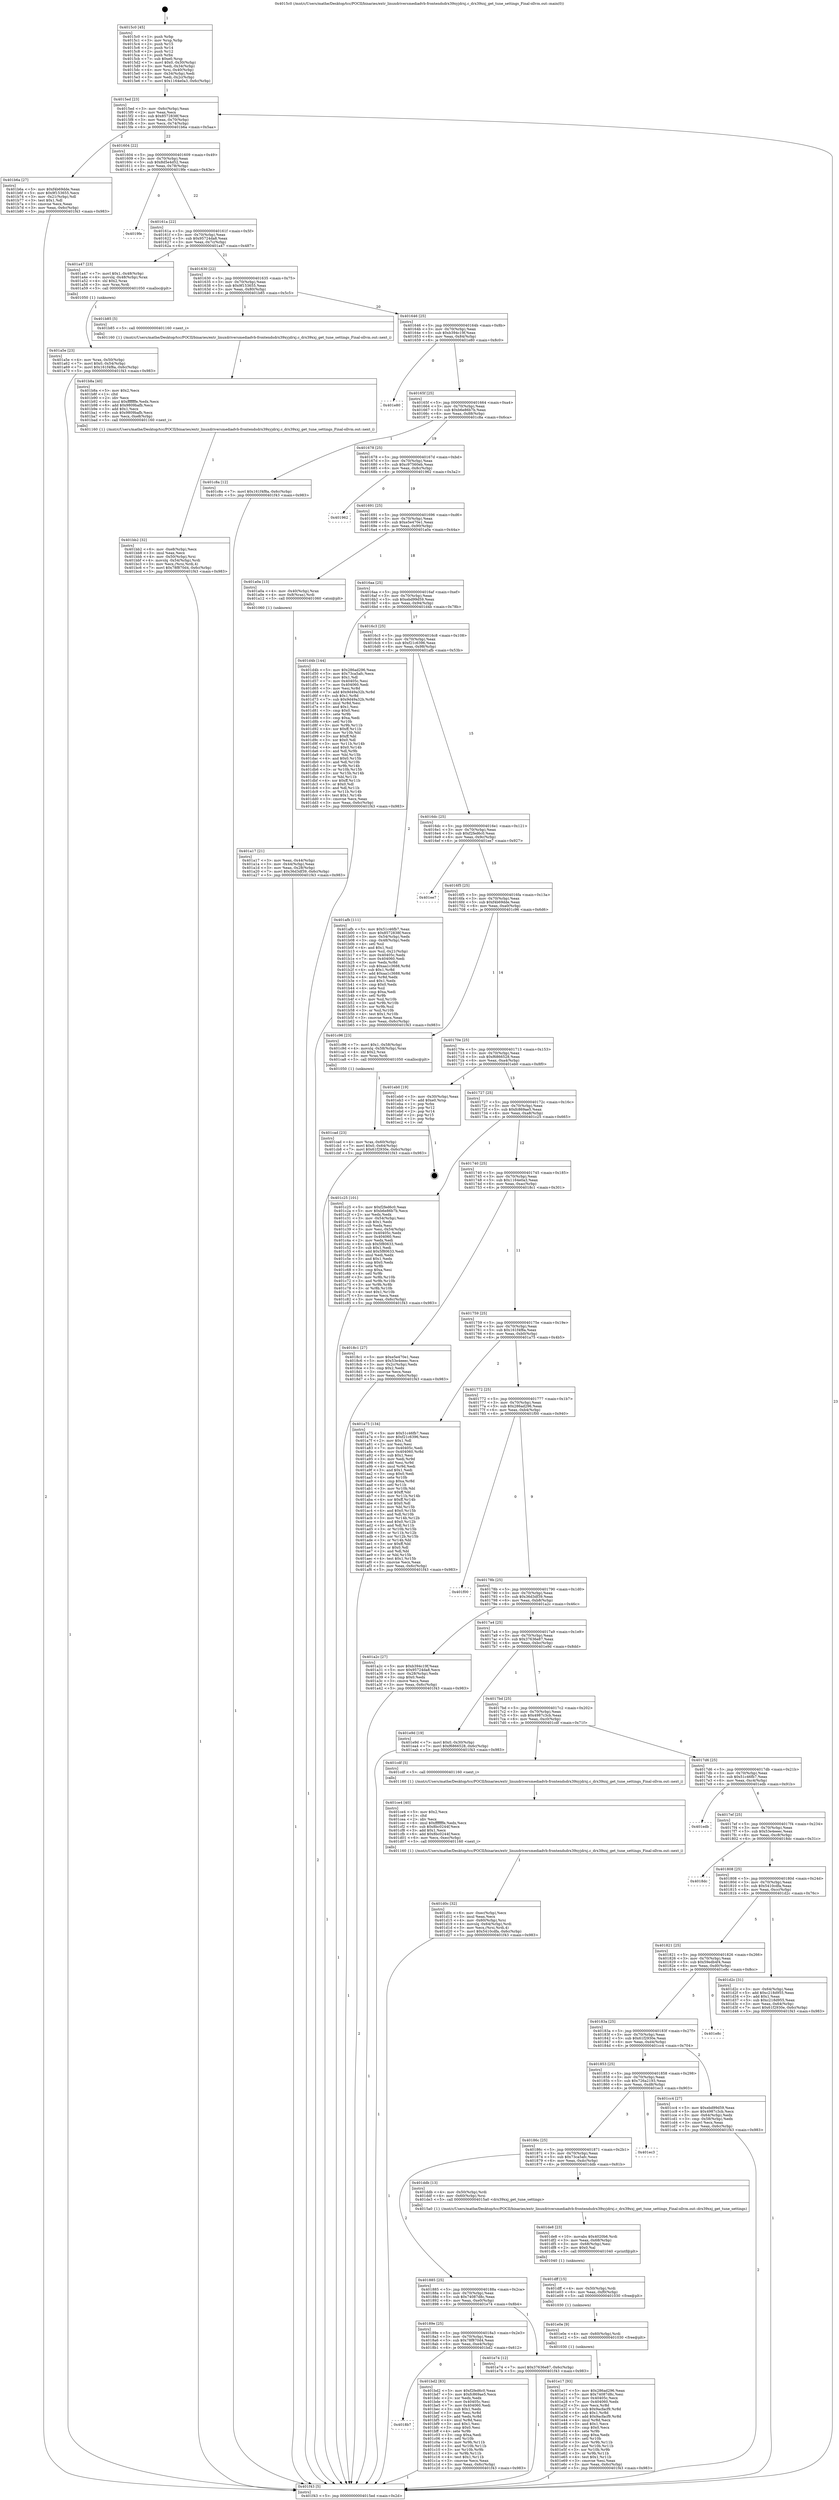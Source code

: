digraph "0x4015c0" {
  label = "0x4015c0 (/mnt/c/Users/mathe/Desktop/tcc/POCII/binaries/extr_linuxdriversmediadvb-frontendsdrx39xyjdrxj.c_drx39xxj_get_tune_settings_Final-ollvm.out::main(0))"
  labelloc = "t"
  node[shape=record]

  Entry [label="",width=0.3,height=0.3,shape=circle,fillcolor=black,style=filled]
  "0x4015ed" [label="{
     0x4015ed [23]\l
     | [instrs]\l
     &nbsp;&nbsp;0x4015ed \<+3\>: mov -0x6c(%rbp),%eax\l
     &nbsp;&nbsp;0x4015f0 \<+2\>: mov %eax,%ecx\l
     &nbsp;&nbsp;0x4015f2 \<+6\>: sub $0x8572838f,%ecx\l
     &nbsp;&nbsp;0x4015f8 \<+3\>: mov %eax,-0x70(%rbp)\l
     &nbsp;&nbsp;0x4015fb \<+3\>: mov %ecx,-0x74(%rbp)\l
     &nbsp;&nbsp;0x4015fe \<+6\>: je 0000000000401b6a \<main+0x5aa\>\l
  }"]
  "0x401b6a" [label="{
     0x401b6a [27]\l
     | [instrs]\l
     &nbsp;&nbsp;0x401b6a \<+5\>: mov $0xf4b69dde,%eax\l
     &nbsp;&nbsp;0x401b6f \<+5\>: mov $0x9f153655,%ecx\l
     &nbsp;&nbsp;0x401b74 \<+3\>: mov -0x21(%rbp),%dl\l
     &nbsp;&nbsp;0x401b77 \<+3\>: test $0x1,%dl\l
     &nbsp;&nbsp;0x401b7a \<+3\>: cmovne %ecx,%eax\l
     &nbsp;&nbsp;0x401b7d \<+3\>: mov %eax,-0x6c(%rbp)\l
     &nbsp;&nbsp;0x401b80 \<+5\>: jmp 0000000000401f43 \<main+0x983\>\l
  }"]
  "0x401604" [label="{
     0x401604 [22]\l
     | [instrs]\l
     &nbsp;&nbsp;0x401604 \<+5\>: jmp 0000000000401609 \<main+0x49\>\l
     &nbsp;&nbsp;0x401609 \<+3\>: mov -0x70(%rbp),%eax\l
     &nbsp;&nbsp;0x40160c \<+5\>: sub $0x8d5e4d52,%eax\l
     &nbsp;&nbsp;0x401611 \<+3\>: mov %eax,-0x78(%rbp)\l
     &nbsp;&nbsp;0x401614 \<+6\>: je 00000000004019fe \<main+0x43e\>\l
  }"]
  Exit [label="",width=0.3,height=0.3,shape=circle,fillcolor=black,style=filled,peripheries=2]
  "0x4019fe" [label="{
     0x4019fe\l
  }", style=dashed]
  "0x40161a" [label="{
     0x40161a [22]\l
     | [instrs]\l
     &nbsp;&nbsp;0x40161a \<+5\>: jmp 000000000040161f \<main+0x5f\>\l
     &nbsp;&nbsp;0x40161f \<+3\>: mov -0x70(%rbp),%eax\l
     &nbsp;&nbsp;0x401622 \<+5\>: sub $0x95724da8,%eax\l
     &nbsp;&nbsp;0x401627 \<+3\>: mov %eax,-0x7c(%rbp)\l
     &nbsp;&nbsp;0x40162a \<+6\>: je 0000000000401a47 \<main+0x487\>\l
  }"]
  "0x401e17" [label="{
     0x401e17 [93]\l
     | [instrs]\l
     &nbsp;&nbsp;0x401e17 \<+5\>: mov $0x286ad296,%eax\l
     &nbsp;&nbsp;0x401e1c \<+5\>: mov $0x74087d8c,%esi\l
     &nbsp;&nbsp;0x401e21 \<+7\>: mov 0x40405c,%ecx\l
     &nbsp;&nbsp;0x401e28 \<+7\>: mov 0x404060,%edx\l
     &nbsp;&nbsp;0x401e2f \<+3\>: mov %ecx,%r8d\l
     &nbsp;&nbsp;0x401e32 \<+7\>: sub $0x9acfacf9,%r8d\l
     &nbsp;&nbsp;0x401e39 \<+4\>: sub $0x1,%r8d\l
     &nbsp;&nbsp;0x401e3d \<+7\>: add $0x9acfacf9,%r8d\l
     &nbsp;&nbsp;0x401e44 \<+4\>: imul %r8d,%ecx\l
     &nbsp;&nbsp;0x401e48 \<+3\>: and $0x1,%ecx\l
     &nbsp;&nbsp;0x401e4b \<+3\>: cmp $0x0,%ecx\l
     &nbsp;&nbsp;0x401e4e \<+4\>: sete %r9b\l
     &nbsp;&nbsp;0x401e52 \<+3\>: cmp $0xa,%edx\l
     &nbsp;&nbsp;0x401e55 \<+4\>: setl %r10b\l
     &nbsp;&nbsp;0x401e59 \<+3\>: mov %r9b,%r11b\l
     &nbsp;&nbsp;0x401e5c \<+3\>: and %r10b,%r11b\l
     &nbsp;&nbsp;0x401e5f \<+3\>: xor %r10b,%r9b\l
     &nbsp;&nbsp;0x401e62 \<+3\>: or %r9b,%r11b\l
     &nbsp;&nbsp;0x401e65 \<+4\>: test $0x1,%r11b\l
     &nbsp;&nbsp;0x401e69 \<+3\>: cmovne %esi,%eax\l
     &nbsp;&nbsp;0x401e6c \<+3\>: mov %eax,-0x6c(%rbp)\l
     &nbsp;&nbsp;0x401e6f \<+5\>: jmp 0000000000401f43 \<main+0x983\>\l
  }"]
  "0x401a47" [label="{
     0x401a47 [23]\l
     | [instrs]\l
     &nbsp;&nbsp;0x401a47 \<+7\>: movl $0x1,-0x48(%rbp)\l
     &nbsp;&nbsp;0x401a4e \<+4\>: movslq -0x48(%rbp),%rax\l
     &nbsp;&nbsp;0x401a52 \<+4\>: shl $0x2,%rax\l
     &nbsp;&nbsp;0x401a56 \<+3\>: mov %rax,%rdi\l
     &nbsp;&nbsp;0x401a59 \<+5\>: call 0000000000401050 \<malloc@plt\>\l
     | [calls]\l
     &nbsp;&nbsp;0x401050 \{1\} (unknown)\l
  }"]
  "0x401630" [label="{
     0x401630 [22]\l
     | [instrs]\l
     &nbsp;&nbsp;0x401630 \<+5\>: jmp 0000000000401635 \<main+0x75\>\l
     &nbsp;&nbsp;0x401635 \<+3\>: mov -0x70(%rbp),%eax\l
     &nbsp;&nbsp;0x401638 \<+5\>: sub $0x9f153655,%eax\l
     &nbsp;&nbsp;0x40163d \<+3\>: mov %eax,-0x80(%rbp)\l
     &nbsp;&nbsp;0x401640 \<+6\>: je 0000000000401b85 \<main+0x5c5\>\l
  }"]
  "0x401e0e" [label="{
     0x401e0e [9]\l
     | [instrs]\l
     &nbsp;&nbsp;0x401e0e \<+4\>: mov -0x60(%rbp),%rdi\l
     &nbsp;&nbsp;0x401e12 \<+5\>: call 0000000000401030 \<free@plt\>\l
     | [calls]\l
     &nbsp;&nbsp;0x401030 \{1\} (unknown)\l
  }"]
  "0x401b85" [label="{
     0x401b85 [5]\l
     | [instrs]\l
     &nbsp;&nbsp;0x401b85 \<+5\>: call 0000000000401160 \<next_i\>\l
     | [calls]\l
     &nbsp;&nbsp;0x401160 \{1\} (/mnt/c/Users/mathe/Desktop/tcc/POCII/binaries/extr_linuxdriversmediadvb-frontendsdrx39xyjdrxj.c_drx39xxj_get_tune_settings_Final-ollvm.out::next_i)\l
  }"]
  "0x401646" [label="{
     0x401646 [25]\l
     | [instrs]\l
     &nbsp;&nbsp;0x401646 \<+5\>: jmp 000000000040164b \<main+0x8b\>\l
     &nbsp;&nbsp;0x40164b \<+3\>: mov -0x70(%rbp),%eax\l
     &nbsp;&nbsp;0x40164e \<+5\>: sub $0xb394c19f,%eax\l
     &nbsp;&nbsp;0x401653 \<+6\>: mov %eax,-0x84(%rbp)\l
     &nbsp;&nbsp;0x401659 \<+6\>: je 0000000000401e80 \<main+0x8c0\>\l
  }"]
  "0x401dff" [label="{
     0x401dff [15]\l
     | [instrs]\l
     &nbsp;&nbsp;0x401dff \<+4\>: mov -0x50(%rbp),%rdi\l
     &nbsp;&nbsp;0x401e03 \<+6\>: mov %eax,-0xf0(%rbp)\l
     &nbsp;&nbsp;0x401e09 \<+5\>: call 0000000000401030 \<free@plt\>\l
     | [calls]\l
     &nbsp;&nbsp;0x401030 \{1\} (unknown)\l
  }"]
  "0x401e80" [label="{
     0x401e80\l
  }", style=dashed]
  "0x40165f" [label="{
     0x40165f [25]\l
     | [instrs]\l
     &nbsp;&nbsp;0x40165f \<+5\>: jmp 0000000000401664 \<main+0xa4\>\l
     &nbsp;&nbsp;0x401664 \<+3\>: mov -0x70(%rbp),%eax\l
     &nbsp;&nbsp;0x401667 \<+5\>: sub $0xb6e86b7b,%eax\l
     &nbsp;&nbsp;0x40166c \<+6\>: mov %eax,-0x88(%rbp)\l
     &nbsp;&nbsp;0x401672 \<+6\>: je 0000000000401c8a \<main+0x6ca\>\l
  }"]
  "0x401de8" [label="{
     0x401de8 [23]\l
     | [instrs]\l
     &nbsp;&nbsp;0x401de8 \<+10\>: movabs $0x4020b6,%rdi\l
     &nbsp;&nbsp;0x401df2 \<+3\>: mov %eax,-0x68(%rbp)\l
     &nbsp;&nbsp;0x401df5 \<+3\>: mov -0x68(%rbp),%esi\l
     &nbsp;&nbsp;0x401df8 \<+2\>: mov $0x0,%al\l
     &nbsp;&nbsp;0x401dfa \<+5\>: call 0000000000401040 \<printf@plt\>\l
     | [calls]\l
     &nbsp;&nbsp;0x401040 \{1\} (unknown)\l
  }"]
  "0x401c8a" [label="{
     0x401c8a [12]\l
     | [instrs]\l
     &nbsp;&nbsp;0x401c8a \<+7\>: movl $0x161f4f8a,-0x6c(%rbp)\l
     &nbsp;&nbsp;0x401c91 \<+5\>: jmp 0000000000401f43 \<main+0x983\>\l
  }"]
  "0x401678" [label="{
     0x401678 [25]\l
     | [instrs]\l
     &nbsp;&nbsp;0x401678 \<+5\>: jmp 000000000040167d \<main+0xbd\>\l
     &nbsp;&nbsp;0x40167d \<+3\>: mov -0x70(%rbp),%eax\l
     &nbsp;&nbsp;0x401680 \<+5\>: sub $0xc97560eb,%eax\l
     &nbsp;&nbsp;0x401685 \<+6\>: mov %eax,-0x8c(%rbp)\l
     &nbsp;&nbsp;0x40168b \<+6\>: je 0000000000401962 \<main+0x3a2\>\l
  }"]
  "0x401d0c" [label="{
     0x401d0c [32]\l
     | [instrs]\l
     &nbsp;&nbsp;0x401d0c \<+6\>: mov -0xec(%rbp),%ecx\l
     &nbsp;&nbsp;0x401d12 \<+3\>: imul %eax,%ecx\l
     &nbsp;&nbsp;0x401d15 \<+4\>: mov -0x60(%rbp),%rsi\l
     &nbsp;&nbsp;0x401d19 \<+4\>: movslq -0x64(%rbp),%rdi\l
     &nbsp;&nbsp;0x401d1d \<+3\>: mov %ecx,(%rsi,%rdi,4)\l
     &nbsp;&nbsp;0x401d20 \<+7\>: movl $0x5410cdfa,-0x6c(%rbp)\l
     &nbsp;&nbsp;0x401d27 \<+5\>: jmp 0000000000401f43 \<main+0x983\>\l
  }"]
  "0x401962" [label="{
     0x401962\l
  }", style=dashed]
  "0x401691" [label="{
     0x401691 [25]\l
     | [instrs]\l
     &nbsp;&nbsp;0x401691 \<+5\>: jmp 0000000000401696 \<main+0xd6\>\l
     &nbsp;&nbsp;0x401696 \<+3\>: mov -0x70(%rbp),%eax\l
     &nbsp;&nbsp;0x401699 \<+5\>: sub $0xe5e470e1,%eax\l
     &nbsp;&nbsp;0x40169e \<+6\>: mov %eax,-0x90(%rbp)\l
     &nbsp;&nbsp;0x4016a4 \<+6\>: je 0000000000401a0a \<main+0x44a\>\l
  }"]
  "0x401ce4" [label="{
     0x401ce4 [40]\l
     | [instrs]\l
     &nbsp;&nbsp;0x401ce4 \<+5\>: mov $0x2,%ecx\l
     &nbsp;&nbsp;0x401ce9 \<+1\>: cltd\l
     &nbsp;&nbsp;0x401cea \<+2\>: idiv %ecx\l
     &nbsp;&nbsp;0x401cec \<+6\>: imul $0xfffffffe,%edx,%ecx\l
     &nbsp;&nbsp;0x401cf2 \<+6\>: sub $0x8bc0244f,%ecx\l
     &nbsp;&nbsp;0x401cf8 \<+3\>: add $0x1,%ecx\l
     &nbsp;&nbsp;0x401cfb \<+6\>: add $0x8bc0244f,%ecx\l
     &nbsp;&nbsp;0x401d01 \<+6\>: mov %ecx,-0xec(%rbp)\l
     &nbsp;&nbsp;0x401d07 \<+5\>: call 0000000000401160 \<next_i\>\l
     | [calls]\l
     &nbsp;&nbsp;0x401160 \{1\} (/mnt/c/Users/mathe/Desktop/tcc/POCII/binaries/extr_linuxdriversmediadvb-frontendsdrx39xyjdrxj.c_drx39xxj_get_tune_settings_Final-ollvm.out::next_i)\l
  }"]
  "0x401a0a" [label="{
     0x401a0a [13]\l
     | [instrs]\l
     &nbsp;&nbsp;0x401a0a \<+4\>: mov -0x40(%rbp),%rax\l
     &nbsp;&nbsp;0x401a0e \<+4\>: mov 0x8(%rax),%rdi\l
     &nbsp;&nbsp;0x401a12 \<+5\>: call 0000000000401060 \<atoi@plt\>\l
     | [calls]\l
     &nbsp;&nbsp;0x401060 \{1\} (unknown)\l
  }"]
  "0x4016aa" [label="{
     0x4016aa [25]\l
     | [instrs]\l
     &nbsp;&nbsp;0x4016aa \<+5\>: jmp 00000000004016af \<main+0xef\>\l
     &nbsp;&nbsp;0x4016af \<+3\>: mov -0x70(%rbp),%eax\l
     &nbsp;&nbsp;0x4016b2 \<+5\>: sub $0xebd99d59,%eax\l
     &nbsp;&nbsp;0x4016b7 \<+6\>: mov %eax,-0x94(%rbp)\l
     &nbsp;&nbsp;0x4016bd \<+6\>: je 0000000000401d4b \<main+0x78b\>\l
  }"]
  "0x401cad" [label="{
     0x401cad [23]\l
     | [instrs]\l
     &nbsp;&nbsp;0x401cad \<+4\>: mov %rax,-0x60(%rbp)\l
     &nbsp;&nbsp;0x401cb1 \<+7\>: movl $0x0,-0x64(%rbp)\l
     &nbsp;&nbsp;0x401cb8 \<+7\>: movl $0x61f2930e,-0x6c(%rbp)\l
     &nbsp;&nbsp;0x401cbf \<+5\>: jmp 0000000000401f43 \<main+0x983\>\l
  }"]
  "0x401d4b" [label="{
     0x401d4b [144]\l
     | [instrs]\l
     &nbsp;&nbsp;0x401d4b \<+5\>: mov $0x286ad296,%eax\l
     &nbsp;&nbsp;0x401d50 \<+5\>: mov $0x73ca5afc,%ecx\l
     &nbsp;&nbsp;0x401d55 \<+2\>: mov $0x1,%dl\l
     &nbsp;&nbsp;0x401d57 \<+7\>: mov 0x40405c,%esi\l
     &nbsp;&nbsp;0x401d5e \<+7\>: mov 0x404060,%edi\l
     &nbsp;&nbsp;0x401d65 \<+3\>: mov %esi,%r8d\l
     &nbsp;&nbsp;0x401d68 \<+7\>: add $0x9d49a32b,%r8d\l
     &nbsp;&nbsp;0x401d6f \<+4\>: sub $0x1,%r8d\l
     &nbsp;&nbsp;0x401d73 \<+7\>: sub $0x9d49a32b,%r8d\l
     &nbsp;&nbsp;0x401d7a \<+4\>: imul %r8d,%esi\l
     &nbsp;&nbsp;0x401d7e \<+3\>: and $0x1,%esi\l
     &nbsp;&nbsp;0x401d81 \<+3\>: cmp $0x0,%esi\l
     &nbsp;&nbsp;0x401d84 \<+4\>: sete %r9b\l
     &nbsp;&nbsp;0x401d88 \<+3\>: cmp $0xa,%edi\l
     &nbsp;&nbsp;0x401d8b \<+4\>: setl %r10b\l
     &nbsp;&nbsp;0x401d8f \<+3\>: mov %r9b,%r11b\l
     &nbsp;&nbsp;0x401d92 \<+4\>: xor $0xff,%r11b\l
     &nbsp;&nbsp;0x401d96 \<+3\>: mov %r10b,%bl\l
     &nbsp;&nbsp;0x401d99 \<+3\>: xor $0xff,%bl\l
     &nbsp;&nbsp;0x401d9c \<+3\>: xor $0x0,%dl\l
     &nbsp;&nbsp;0x401d9f \<+3\>: mov %r11b,%r14b\l
     &nbsp;&nbsp;0x401da2 \<+4\>: and $0x0,%r14b\l
     &nbsp;&nbsp;0x401da6 \<+3\>: and %dl,%r9b\l
     &nbsp;&nbsp;0x401da9 \<+3\>: mov %bl,%r15b\l
     &nbsp;&nbsp;0x401dac \<+4\>: and $0x0,%r15b\l
     &nbsp;&nbsp;0x401db0 \<+3\>: and %dl,%r10b\l
     &nbsp;&nbsp;0x401db3 \<+3\>: or %r9b,%r14b\l
     &nbsp;&nbsp;0x401db6 \<+3\>: or %r10b,%r15b\l
     &nbsp;&nbsp;0x401db9 \<+3\>: xor %r15b,%r14b\l
     &nbsp;&nbsp;0x401dbc \<+3\>: or %bl,%r11b\l
     &nbsp;&nbsp;0x401dbf \<+4\>: xor $0xff,%r11b\l
     &nbsp;&nbsp;0x401dc3 \<+3\>: or $0x0,%dl\l
     &nbsp;&nbsp;0x401dc6 \<+3\>: and %dl,%r11b\l
     &nbsp;&nbsp;0x401dc9 \<+3\>: or %r11b,%r14b\l
     &nbsp;&nbsp;0x401dcc \<+4\>: test $0x1,%r14b\l
     &nbsp;&nbsp;0x401dd0 \<+3\>: cmovne %ecx,%eax\l
     &nbsp;&nbsp;0x401dd3 \<+3\>: mov %eax,-0x6c(%rbp)\l
     &nbsp;&nbsp;0x401dd6 \<+5\>: jmp 0000000000401f43 \<main+0x983\>\l
  }"]
  "0x4016c3" [label="{
     0x4016c3 [25]\l
     | [instrs]\l
     &nbsp;&nbsp;0x4016c3 \<+5\>: jmp 00000000004016c8 \<main+0x108\>\l
     &nbsp;&nbsp;0x4016c8 \<+3\>: mov -0x70(%rbp),%eax\l
     &nbsp;&nbsp;0x4016cb \<+5\>: sub $0xf21c6396,%eax\l
     &nbsp;&nbsp;0x4016d0 \<+6\>: mov %eax,-0x98(%rbp)\l
     &nbsp;&nbsp;0x4016d6 \<+6\>: je 0000000000401afb \<main+0x53b\>\l
  }"]
  "0x4018b7" [label="{
     0x4018b7\l
  }", style=dashed]
  "0x401afb" [label="{
     0x401afb [111]\l
     | [instrs]\l
     &nbsp;&nbsp;0x401afb \<+5\>: mov $0x51c46fb7,%eax\l
     &nbsp;&nbsp;0x401b00 \<+5\>: mov $0x8572838f,%ecx\l
     &nbsp;&nbsp;0x401b05 \<+3\>: mov -0x54(%rbp),%edx\l
     &nbsp;&nbsp;0x401b08 \<+3\>: cmp -0x48(%rbp),%edx\l
     &nbsp;&nbsp;0x401b0b \<+4\>: setl %sil\l
     &nbsp;&nbsp;0x401b0f \<+4\>: and $0x1,%sil\l
     &nbsp;&nbsp;0x401b13 \<+4\>: mov %sil,-0x21(%rbp)\l
     &nbsp;&nbsp;0x401b17 \<+7\>: mov 0x40405c,%edx\l
     &nbsp;&nbsp;0x401b1e \<+7\>: mov 0x404060,%edi\l
     &nbsp;&nbsp;0x401b25 \<+3\>: mov %edx,%r8d\l
     &nbsp;&nbsp;0x401b28 \<+7\>: sub $0xaa1c3688,%r8d\l
     &nbsp;&nbsp;0x401b2f \<+4\>: sub $0x1,%r8d\l
     &nbsp;&nbsp;0x401b33 \<+7\>: add $0xaa1c3688,%r8d\l
     &nbsp;&nbsp;0x401b3a \<+4\>: imul %r8d,%edx\l
     &nbsp;&nbsp;0x401b3e \<+3\>: and $0x1,%edx\l
     &nbsp;&nbsp;0x401b41 \<+3\>: cmp $0x0,%edx\l
     &nbsp;&nbsp;0x401b44 \<+4\>: sete %sil\l
     &nbsp;&nbsp;0x401b48 \<+3\>: cmp $0xa,%edi\l
     &nbsp;&nbsp;0x401b4b \<+4\>: setl %r9b\l
     &nbsp;&nbsp;0x401b4f \<+3\>: mov %sil,%r10b\l
     &nbsp;&nbsp;0x401b52 \<+3\>: and %r9b,%r10b\l
     &nbsp;&nbsp;0x401b55 \<+3\>: xor %r9b,%sil\l
     &nbsp;&nbsp;0x401b58 \<+3\>: or %sil,%r10b\l
     &nbsp;&nbsp;0x401b5b \<+4\>: test $0x1,%r10b\l
     &nbsp;&nbsp;0x401b5f \<+3\>: cmovne %ecx,%eax\l
     &nbsp;&nbsp;0x401b62 \<+3\>: mov %eax,-0x6c(%rbp)\l
     &nbsp;&nbsp;0x401b65 \<+5\>: jmp 0000000000401f43 \<main+0x983\>\l
  }"]
  "0x4016dc" [label="{
     0x4016dc [25]\l
     | [instrs]\l
     &nbsp;&nbsp;0x4016dc \<+5\>: jmp 00000000004016e1 \<main+0x121\>\l
     &nbsp;&nbsp;0x4016e1 \<+3\>: mov -0x70(%rbp),%eax\l
     &nbsp;&nbsp;0x4016e4 \<+5\>: sub $0xf2fed6c0,%eax\l
     &nbsp;&nbsp;0x4016e9 \<+6\>: mov %eax,-0x9c(%rbp)\l
     &nbsp;&nbsp;0x4016ef \<+6\>: je 0000000000401ee7 \<main+0x927\>\l
  }"]
  "0x401bd2" [label="{
     0x401bd2 [83]\l
     | [instrs]\l
     &nbsp;&nbsp;0x401bd2 \<+5\>: mov $0xf2fed6c0,%eax\l
     &nbsp;&nbsp;0x401bd7 \<+5\>: mov $0xfc869ae5,%ecx\l
     &nbsp;&nbsp;0x401bdc \<+2\>: xor %edx,%edx\l
     &nbsp;&nbsp;0x401bde \<+7\>: mov 0x40405c,%esi\l
     &nbsp;&nbsp;0x401be5 \<+7\>: mov 0x404060,%edi\l
     &nbsp;&nbsp;0x401bec \<+3\>: sub $0x1,%edx\l
     &nbsp;&nbsp;0x401bef \<+3\>: mov %esi,%r8d\l
     &nbsp;&nbsp;0x401bf2 \<+3\>: add %edx,%r8d\l
     &nbsp;&nbsp;0x401bf5 \<+4\>: imul %r8d,%esi\l
     &nbsp;&nbsp;0x401bf9 \<+3\>: and $0x1,%esi\l
     &nbsp;&nbsp;0x401bfc \<+3\>: cmp $0x0,%esi\l
     &nbsp;&nbsp;0x401bff \<+4\>: sete %r9b\l
     &nbsp;&nbsp;0x401c03 \<+3\>: cmp $0xa,%edi\l
     &nbsp;&nbsp;0x401c06 \<+4\>: setl %r10b\l
     &nbsp;&nbsp;0x401c0a \<+3\>: mov %r9b,%r11b\l
     &nbsp;&nbsp;0x401c0d \<+3\>: and %r10b,%r11b\l
     &nbsp;&nbsp;0x401c10 \<+3\>: xor %r10b,%r9b\l
     &nbsp;&nbsp;0x401c13 \<+3\>: or %r9b,%r11b\l
     &nbsp;&nbsp;0x401c16 \<+4\>: test $0x1,%r11b\l
     &nbsp;&nbsp;0x401c1a \<+3\>: cmovne %ecx,%eax\l
     &nbsp;&nbsp;0x401c1d \<+3\>: mov %eax,-0x6c(%rbp)\l
     &nbsp;&nbsp;0x401c20 \<+5\>: jmp 0000000000401f43 \<main+0x983\>\l
  }"]
  "0x401ee7" [label="{
     0x401ee7\l
  }", style=dashed]
  "0x4016f5" [label="{
     0x4016f5 [25]\l
     | [instrs]\l
     &nbsp;&nbsp;0x4016f5 \<+5\>: jmp 00000000004016fa \<main+0x13a\>\l
     &nbsp;&nbsp;0x4016fa \<+3\>: mov -0x70(%rbp),%eax\l
     &nbsp;&nbsp;0x4016fd \<+5\>: sub $0xf4b69dde,%eax\l
     &nbsp;&nbsp;0x401702 \<+6\>: mov %eax,-0xa0(%rbp)\l
     &nbsp;&nbsp;0x401708 \<+6\>: je 0000000000401c96 \<main+0x6d6\>\l
  }"]
  "0x40189e" [label="{
     0x40189e [25]\l
     | [instrs]\l
     &nbsp;&nbsp;0x40189e \<+5\>: jmp 00000000004018a3 \<main+0x2e3\>\l
     &nbsp;&nbsp;0x4018a3 \<+3\>: mov -0x70(%rbp),%eax\l
     &nbsp;&nbsp;0x4018a6 \<+5\>: sub $0x78f870d4,%eax\l
     &nbsp;&nbsp;0x4018ab \<+6\>: mov %eax,-0xe4(%rbp)\l
     &nbsp;&nbsp;0x4018b1 \<+6\>: je 0000000000401bd2 \<main+0x612\>\l
  }"]
  "0x401c96" [label="{
     0x401c96 [23]\l
     | [instrs]\l
     &nbsp;&nbsp;0x401c96 \<+7\>: movl $0x1,-0x58(%rbp)\l
     &nbsp;&nbsp;0x401c9d \<+4\>: movslq -0x58(%rbp),%rax\l
     &nbsp;&nbsp;0x401ca1 \<+4\>: shl $0x2,%rax\l
     &nbsp;&nbsp;0x401ca5 \<+3\>: mov %rax,%rdi\l
     &nbsp;&nbsp;0x401ca8 \<+5\>: call 0000000000401050 \<malloc@plt\>\l
     | [calls]\l
     &nbsp;&nbsp;0x401050 \{1\} (unknown)\l
  }"]
  "0x40170e" [label="{
     0x40170e [25]\l
     | [instrs]\l
     &nbsp;&nbsp;0x40170e \<+5\>: jmp 0000000000401713 \<main+0x153\>\l
     &nbsp;&nbsp;0x401713 \<+3\>: mov -0x70(%rbp),%eax\l
     &nbsp;&nbsp;0x401716 \<+5\>: sub $0xf6866528,%eax\l
     &nbsp;&nbsp;0x40171b \<+6\>: mov %eax,-0xa4(%rbp)\l
     &nbsp;&nbsp;0x401721 \<+6\>: je 0000000000401eb0 \<main+0x8f0\>\l
  }"]
  "0x401e74" [label="{
     0x401e74 [12]\l
     | [instrs]\l
     &nbsp;&nbsp;0x401e74 \<+7\>: movl $0x37636e87,-0x6c(%rbp)\l
     &nbsp;&nbsp;0x401e7b \<+5\>: jmp 0000000000401f43 \<main+0x983\>\l
  }"]
  "0x401eb0" [label="{
     0x401eb0 [19]\l
     | [instrs]\l
     &nbsp;&nbsp;0x401eb0 \<+3\>: mov -0x30(%rbp),%eax\l
     &nbsp;&nbsp;0x401eb3 \<+7\>: add $0xe0,%rsp\l
     &nbsp;&nbsp;0x401eba \<+1\>: pop %rbx\l
     &nbsp;&nbsp;0x401ebb \<+2\>: pop %r12\l
     &nbsp;&nbsp;0x401ebd \<+2\>: pop %r14\l
     &nbsp;&nbsp;0x401ebf \<+2\>: pop %r15\l
     &nbsp;&nbsp;0x401ec1 \<+1\>: pop %rbp\l
     &nbsp;&nbsp;0x401ec2 \<+1\>: ret\l
  }"]
  "0x401727" [label="{
     0x401727 [25]\l
     | [instrs]\l
     &nbsp;&nbsp;0x401727 \<+5\>: jmp 000000000040172c \<main+0x16c\>\l
     &nbsp;&nbsp;0x40172c \<+3\>: mov -0x70(%rbp),%eax\l
     &nbsp;&nbsp;0x40172f \<+5\>: sub $0xfc869ae5,%eax\l
     &nbsp;&nbsp;0x401734 \<+6\>: mov %eax,-0xa8(%rbp)\l
     &nbsp;&nbsp;0x40173a \<+6\>: je 0000000000401c25 \<main+0x665\>\l
  }"]
  "0x401885" [label="{
     0x401885 [25]\l
     | [instrs]\l
     &nbsp;&nbsp;0x401885 \<+5\>: jmp 000000000040188a \<main+0x2ca\>\l
     &nbsp;&nbsp;0x40188a \<+3\>: mov -0x70(%rbp),%eax\l
     &nbsp;&nbsp;0x40188d \<+5\>: sub $0x74087d8c,%eax\l
     &nbsp;&nbsp;0x401892 \<+6\>: mov %eax,-0xe0(%rbp)\l
     &nbsp;&nbsp;0x401898 \<+6\>: je 0000000000401e74 \<main+0x8b4\>\l
  }"]
  "0x401c25" [label="{
     0x401c25 [101]\l
     | [instrs]\l
     &nbsp;&nbsp;0x401c25 \<+5\>: mov $0xf2fed6c0,%eax\l
     &nbsp;&nbsp;0x401c2a \<+5\>: mov $0xb6e86b7b,%ecx\l
     &nbsp;&nbsp;0x401c2f \<+2\>: xor %edx,%edx\l
     &nbsp;&nbsp;0x401c31 \<+3\>: mov -0x54(%rbp),%esi\l
     &nbsp;&nbsp;0x401c34 \<+3\>: sub $0x1,%edx\l
     &nbsp;&nbsp;0x401c37 \<+2\>: sub %edx,%esi\l
     &nbsp;&nbsp;0x401c39 \<+3\>: mov %esi,-0x54(%rbp)\l
     &nbsp;&nbsp;0x401c3c \<+7\>: mov 0x40405c,%edx\l
     &nbsp;&nbsp;0x401c43 \<+7\>: mov 0x404060,%esi\l
     &nbsp;&nbsp;0x401c4a \<+2\>: mov %edx,%edi\l
     &nbsp;&nbsp;0x401c4c \<+6\>: sub $0x5f80633,%edi\l
     &nbsp;&nbsp;0x401c52 \<+3\>: sub $0x1,%edi\l
     &nbsp;&nbsp;0x401c55 \<+6\>: add $0x5f80633,%edi\l
     &nbsp;&nbsp;0x401c5b \<+3\>: imul %edi,%edx\l
     &nbsp;&nbsp;0x401c5e \<+3\>: and $0x1,%edx\l
     &nbsp;&nbsp;0x401c61 \<+3\>: cmp $0x0,%edx\l
     &nbsp;&nbsp;0x401c64 \<+4\>: sete %r8b\l
     &nbsp;&nbsp;0x401c68 \<+3\>: cmp $0xa,%esi\l
     &nbsp;&nbsp;0x401c6b \<+4\>: setl %r9b\l
     &nbsp;&nbsp;0x401c6f \<+3\>: mov %r8b,%r10b\l
     &nbsp;&nbsp;0x401c72 \<+3\>: and %r9b,%r10b\l
     &nbsp;&nbsp;0x401c75 \<+3\>: xor %r9b,%r8b\l
     &nbsp;&nbsp;0x401c78 \<+3\>: or %r8b,%r10b\l
     &nbsp;&nbsp;0x401c7b \<+4\>: test $0x1,%r10b\l
     &nbsp;&nbsp;0x401c7f \<+3\>: cmovne %ecx,%eax\l
     &nbsp;&nbsp;0x401c82 \<+3\>: mov %eax,-0x6c(%rbp)\l
     &nbsp;&nbsp;0x401c85 \<+5\>: jmp 0000000000401f43 \<main+0x983\>\l
  }"]
  "0x401740" [label="{
     0x401740 [25]\l
     | [instrs]\l
     &nbsp;&nbsp;0x401740 \<+5\>: jmp 0000000000401745 \<main+0x185\>\l
     &nbsp;&nbsp;0x401745 \<+3\>: mov -0x70(%rbp),%eax\l
     &nbsp;&nbsp;0x401748 \<+5\>: sub $0x1164e0a3,%eax\l
     &nbsp;&nbsp;0x40174d \<+6\>: mov %eax,-0xac(%rbp)\l
     &nbsp;&nbsp;0x401753 \<+6\>: je 00000000004018c1 \<main+0x301\>\l
  }"]
  "0x401ddb" [label="{
     0x401ddb [13]\l
     | [instrs]\l
     &nbsp;&nbsp;0x401ddb \<+4\>: mov -0x50(%rbp),%rdi\l
     &nbsp;&nbsp;0x401ddf \<+4\>: mov -0x60(%rbp),%rsi\l
     &nbsp;&nbsp;0x401de3 \<+5\>: call 00000000004015a0 \<drx39xxj_get_tune_settings\>\l
     | [calls]\l
     &nbsp;&nbsp;0x4015a0 \{1\} (/mnt/c/Users/mathe/Desktop/tcc/POCII/binaries/extr_linuxdriversmediadvb-frontendsdrx39xyjdrxj.c_drx39xxj_get_tune_settings_Final-ollvm.out::drx39xxj_get_tune_settings)\l
  }"]
  "0x4018c1" [label="{
     0x4018c1 [27]\l
     | [instrs]\l
     &nbsp;&nbsp;0x4018c1 \<+5\>: mov $0xe5e470e1,%eax\l
     &nbsp;&nbsp;0x4018c6 \<+5\>: mov $0x53e4eeec,%ecx\l
     &nbsp;&nbsp;0x4018cb \<+3\>: mov -0x2c(%rbp),%edx\l
     &nbsp;&nbsp;0x4018ce \<+3\>: cmp $0x2,%edx\l
     &nbsp;&nbsp;0x4018d1 \<+3\>: cmovne %ecx,%eax\l
     &nbsp;&nbsp;0x4018d4 \<+3\>: mov %eax,-0x6c(%rbp)\l
     &nbsp;&nbsp;0x4018d7 \<+5\>: jmp 0000000000401f43 \<main+0x983\>\l
  }"]
  "0x401759" [label="{
     0x401759 [25]\l
     | [instrs]\l
     &nbsp;&nbsp;0x401759 \<+5\>: jmp 000000000040175e \<main+0x19e\>\l
     &nbsp;&nbsp;0x40175e \<+3\>: mov -0x70(%rbp),%eax\l
     &nbsp;&nbsp;0x401761 \<+5\>: sub $0x161f4f8a,%eax\l
     &nbsp;&nbsp;0x401766 \<+6\>: mov %eax,-0xb0(%rbp)\l
     &nbsp;&nbsp;0x40176c \<+6\>: je 0000000000401a75 \<main+0x4b5\>\l
  }"]
  "0x401f43" [label="{
     0x401f43 [5]\l
     | [instrs]\l
     &nbsp;&nbsp;0x401f43 \<+5\>: jmp 00000000004015ed \<main+0x2d\>\l
  }"]
  "0x4015c0" [label="{
     0x4015c0 [45]\l
     | [instrs]\l
     &nbsp;&nbsp;0x4015c0 \<+1\>: push %rbp\l
     &nbsp;&nbsp;0x4015c1 \<+3\>: mov %rsp,%rbp\l
     &nbsp;&nbsp;0x4015c4 \<+2\>: push %r15\l
     &nbsp;&nbsp;0x4015c6 \<+2\>: push %r14\l
     &nbsp;&nbsp;0x4015c8 \<+2\>: push %r12\l
     &nbsp;&nbsp;0x4015ca \<+1\>: push %rbx\l
     &nbsp;&nbsp;0x4015cb \<+7\>: sub $0xe0,%rsp\l
     &nbsp;&nbsp;0x4015d2 \<+7\>: movl $0x0,-0x30(%rbp)\l
     &nbsp;&nbsp;0x4015d9 \<+3\>: mov %edi,-0x34(%rbp)\l
     &nbsp;&nbsp;0x4015dc \<+4\>: mov %rsi,-0x40(%rbp)\l
     &nbsp;&nbsp;0x4015e0 \<+3\>: mov -0x34(%rbp),%edi\l
     &nbsp;&nbsp;0x4015e3 \<+3\>: mov %edi,-0x2c(%rbp)\l
     &nbsp;&nbsp;0x4015e6 \<+7\>: movl $0x1164e0a3,-0x6c(%rbp)\l
  }"]
  "0x401a17" [label="{
     0x401a17 [21]\l
     | [instrs]\l
     &nbsp;&nbsp;0x401a17 \<+3\>: mov %eax,-0x44(%rbp)\l
     &nbsp;&nbsp;0x401a1a \<+3\>: mov -0x44(%rbp),%eax\l
     &nbsp;&nbsp;0x401a1d \<+3\>: mov %eax,-0x28(%rbp)\l
     &nbsp;&nbsp;0x401a20 \<+7\>: movl $0x36d3df39,-0x6c(%rbp)\l
     &nbsp;&nbsp;0x401a27 \<+5\>: jmp 0000000000401f43 \<main+0x983\>\l
  }"]
  "0x40186c" [label="{
     0x40186c [25]\l
     | [instrs]\l
     &nbsp;&nbsp;0x40186c \<+5\>: jmp 0000000000401871 \<main+0x2b1\>\l
     &nbsp;&nbsp;0x401871 \<+3\>: mov -0x70(%rbp),%eax\l
     &nbsp;&nbsp;0x401874 \<+5\>: sub $0x73ca5afc,%eax\l
     &nbsp;&nbsp;0x401879 \<+6\>: mov %eax,-0xdc(%rbp)\l
     &nbsp;&nbsp;0x40187f \<+6\>: je 0000000000401ddb \<main+0x81b\>\l
  }"]
  "0x401a75" [label="{
     0x401a75 [134]\l
     | [instrs]\l
     &nbsp;&nbsp;0x401a75 \<+5\>: mov $0x51c46fb7,%eax\l
     &nbsp;&nbsp;0x401a7a \<+5\>: mov $0xf21c6396,%ecx\l
     &nbsp;&nbsp;0x401a7f \<+2\>: mov $0x1,%dl\l
     &nbsp;&nbsp;0x401a81 \<+2\>: xor %esi,%esi\l
     &nbsp;&nbsp;0x401a83 \<+7\>: mov 0x40405c,%edi\l
     &nbsp;&nbsp;0x401a8a \<+8\>: mov 0x404060,%r8d\l
     &nbsp;&nbsp;0x401a92 \<+3\>: sub $0x1,%esi\l
     &nbsp;&nbsp;0x401a95 \<+3\>: mov %edi,%r9d\l
     &nbsp;&nbsp;0x401a98 \<+3\>: add %esi,%r9d\l
     &nbsp;&nbsp;0x401a9b \<+4\>: imul %r9d,%edi\l
     &nbsp;&nbsp;0x401a9f \<+3\>: and $0x1,%edi\l
     &nbsp;&nbsp;0x401aa2 \<+3\>: cmp $0x0,%edi\l
     &nbsp;&nbsp;0x401aa5 \<+4\>: sete %r10b\l
     &nbsp;&nbsp;0x401aa9 \<+4\>: cmp $0xa,%r8d\l
     &nbsp;&nbsp;0x401aad \<+4\>: setl %r11b\l
     &nbsp;&nbsp;0x401ab1 \<+3\>: mov %r10b,%bl\l
     &nbsp;&nbsp;0x401ab4 \<+3\>: xor $0xff,%bl\l
     &nbsp;&nbsp;0x401ab7 \<+3\>: mov %r11b,%r14b\l
     &nbsp;&nbsp;0x401aba \<+4\>: xor $0xff,%r14b\l
     &nbsp;&nbsp;0x401abe \<+3\>: xor $0x0,%dl\l
     &nbsp;&nbsp;0x401ac1 \<+3\>: mov %bl,%r15b\l
     &nbsp;&nbsp;0x401ac4 \<+4\>: and $0x0,%r15b\l
     &nbsp;&nbsp;0x401ac8 \<+3\>: and %dl,%r10b\l
     &nbsp;&nbsp;0x401acb \<+3\>: mov %r14b,%r12b\l
     &nbsp;&nbsp;0x401ace \<+4\>: and $0x0,%r12b\l
     &nbsp;&nbsp;0x401ad2 \<+3\>: and %dl,%r11b\l
     &nbsp;&nbsp;0x401ad5 \<+3\>: or %r10b,%r15b\l
     &nbsp;&nbsp;0x401ad8 \<+3\>: or %r11b,%r12b\l
     &nbsp;&nbsp;0x401adb \<+3\>: xor %r12b,%r15b\l
     &nbsp;&nbsp;0x401ade \<+3\>: or %r14b,%bl\l
     &nbsp;&nbsp;0x401ae1 \<+3\>: xor $0xff,%bl\l
     &nbsp;&nbsp;0x401ae4 \<+3\>: or $0x0,%dl\l
     &nbsp;&nbsp;0x401ae7 \<+2\>: and %dl,%bl\l
     &nbsp;&nbsp;0x401ae9 \<+3\>: or %bl,%r15b\l
     &nbsp;&nbsp;0x401aec \<+4\>: test $0x1,%r15b\l
     &nbsp;&nbsp;0x401af0 \<+3\>: cmovne %ecx,%eax\l
     &nbsp;&nbsp;0x401af3 \<+3\>: mov %eax,-0x6c(%rbp)\l
     &nbsp;&nbsp;0x401af6 \<+5\>: jmp 0000000000401f43 \<main+0x983\>\l
  }"]
  "0x401772" [label="{
     0x401772 [25]\l
     | [instrs]\l
     &nbsp;&nbsp;0x401772 \<+5\>: jmp 0000000000401777 \<main+0x1b7\>\l
     &nbsp;&nbsp;0x401777 \<+3\>: mov -0x70(%rbp),%eax\l
     &nbsp;&nbsp;0x40177a \<+5\>: sub $0x286ad296,%eax\l
     &nbsp;&nbsp;0x40177f \<+6\>: mov %eax,-0xb4(%rbp)\l
     &nbsp;&nbsp;0x401785 \<+6\>: je 0000000000401f00 \<main+0x940\>\l
  }"]
  "0x401ec3" [label="{
     0x401ec3\l
  }", style=dashed]
  "0x401f00" [label="{
     0x401f00\l
  }", style=dashed]
  "0x40178b" [label="{
     0x40178b [25]\l
     | [instrs]\l
     &nbsp;&nbsp;0x40178b \<+5\>: jmp 0000000000401790 \<main+0x1d0\>\l
     &nbsp;&nbsp;0x401790 \<+3\>: mov -0x70(%rbp),%eax\l
     &nbsp;&nbsp;0x401793 \<+5\>: sub $0x36d3df39,%eax\l
     &nbsp;&nbsp;0x401798 \<+6\>: mov %eax,-0xb8(%rbp)\l
     &nbsp;&nbsp;0x40179e \<+6\>: je 0000000000401a2c \<main+0x46c\>\l
  }"]
  "0x401853" [label="{
     0x401853 [25]\l
     | [instrs]\l
     &nbsp;&nbsp;0x401853 \<+5\>: jmp 0000000000401858 \<main+0x298\>\l
     &nbsp;&nbsp;0x401858 \<+3\>: mov -0x70(%rbp),%eax\l
     &nbsp;&nbsp;0x40185b \<+5\>: sub $0x726a2193,%eax\l
     &nbsp;&nbsp;0x401860 \<+6\>: mov %eax,-0xd8(%rbp)\l
     &nbsp;&nbsp;0x401866 \<+6\>: je 0000000000401ec3 \<main+0x903\>\l
  }"]
  "0x401a2c" [label="{
     0x401a2c [27]\l
     | [instrs]\l
     &nbsp;&nbsp;0x401a2c \<+5\>: mov $0xb394c19f,%eax\l
     &nbsp;&nbsp;0x401a31 \<+5\>: mov $0x95724da8,%ecx\l
     &nbsp;&nbsp;0x401a36 \<+3\>: mov -0x28(%rbp),%edx\l
     &nbsp;&nbsp;0x401a39 \<+3\>: cmp $0x0,%edx\l
     &nbsp;&nbsp;0x401a3c \<+3\>: cmove %ecx,%eax\l
     &nbsp;&nbsp;0x401a3f \<+3\>: mov %eax,-0x6c(%rbp)\l
     &nbsp;&nbsp;0x401a42 \<+5\>: jmp 0000000000401f43 \<main+0x983\>\l
  }"]
  "0x4017a4" [label="{
     0x4017a4 [25]\l
     | [instrs]\l
     &nbsp;&nbsp;0x4017a4 \<+5\>: jmp 00000000004017a9 \<main+0x1e9\>\l
     &nbsp;&nbsp;0x4017a9 \<+3\>: mov -0x70(%rbp),%eax\l
     &nbsp;&nbsp;0x4017ac \<+5\>: sub $0x37636e87,%eax\l
     &nbsp;&nbsp;0x4017b1 \<+6\>: mov %eax,-0xbc(%rbp)\l
     &nbsp;&nbsp;0x4017b7 \<+6\>: je 0000000000401e9d \<main+0x8dd\>\l
  }"]
  "0x401a5e" [label="{
     0x401a5e [23]\l
     | [instrs]\l
     &nbsp;&nbsp;0x401a5e \<+4\>: mov %rax,-0x50(%rbp)\l
     &nbsp;&nbsp;0x401a62 \<+7\>: movl $0x0,-0x54(%rbp)\l
     &nbsp;&nbsp;0x401a69 \<+7\>: movl $0x161f4f8a,-0x6c(%rbp)\l
     &nbsp;&nbsp;0x401a70 \<+5\>: jmp 0000000000401f43 \<main+0x983\>\l
  }"]
  "0x401b8a" [label="{
     0x401b8a [40]\l
     | [instrs]\l
     &nbsp;&nbsp;0x401b8a \<+5\>: mov $0x2,%ecx\l
     &nbsp;&nbsp;0x401b8f \<+1\>: cltd\l
     &nbsp;&nbsp;0x401b90 \<+2\>: idiv %ecx\l
     &nbsp;&nbsp;0x401b92 \<+6\>: imul $0xfffffffe,%edx,%ecx\l
     &nbsp;&nbsp;0x401b98 \<+6\>: add $0x9809bafb,%ecx\l
     &nbsp;&nbsp;0x401b9e \<+3\>: add $0x1,%ecx\l
     &nbsp;&nbsp;0x401ba1 \<+6\>: sub $0x9809bafb,%ecx\l
     &nbsp;&nbsp;0x401ba7 \<+6\>: mov %ecx,-0xe8(%rbp)\l
     &nbsp;&nbsp;0x401bad \<+5\>: call 0000000000401160 \<next_i\>\l
     | [calls]\l
     &nbsp;&nbsp;0x401160 \{1\} (/mnt/c/Users/mathe/Desktop/tcc/POCII/binaries/extr_linuxdriversmediadvb-frontendsdrx39xyjdrxj.c_drx39xxj_get_tune_settings_Final-ollvm.out::next_i)\l
  }"]
  "0x401bb2" [label="{
     0x401bb2 [32]\l
     | [instrs]\l
     &nbsp;&nbsp;0x401bb2 \<+6\>: mov -0xe8(%rbp),%ecx\l
     &nbsp;&nbsp;0x401bb8 \<+3\>: imul %eax,%ecx\l
     &nbsp;&nbsp;0x401bbb \<+4\>: mov -0x50(%rbp),%rsi\l
     &nbsp;&nbsp;0x401bbf \<+4\>: movslq -0x54(%rbp),%rdi\l
     &nbsp;&nbsp;0x401bc3 \<+3\>: mov %ecx,(%rsi,%rdi,4)\l
     &nbsp;&nbsp;0x401bc6 \<+7\>: movl $0x78f870d4,-0x6c(%rbp)\l
     &nbsp;&nbsp;0x401bcd \<+5\>: jmp 0000000000401f43 \<main+0x983\>\l
  }"]
  "0x401cc4" [label="{
     0x401cc4 [27]\l
     | [instrs]\l
     &nbsp;&nbsp;0x401cc4 \<+5\>: mov $0xebd99d59,%eax\l
     &nbsp;&nbsp;0x401cc9 \<+5\>: mov $0x4987c3cb,%ecx\l
     &nbsp;&nbsp;0x401cce \<+3\>: mov -0x64(%rbp),%edx\l
     &nbsp;&nbsp;0x401cd1 \<+3\>: cmp -0x58(%rbp),%edx\l
     &nbsp;&nbsp;0x401cd4 \<+3\>: cmovl %ecx,%eax\l
     &nbsp;&nbsp;0x401cd7 \<+3\>: mov %eax,-0x6c(%rbp)\l
     &nbsp;&nbsp;0x401cda \<+5\>: jmp 0000000000401f43 \<main+0x983\>\l
  }"]
  "0x401e9d" [label="{
     0x401e9d [19]\l
     | [instrs]\l
     &nbsp;&nbsp;0x401e9d \<+7\>: movl $0x0,-0x30(%rbp)\l
     &nbsp;&nbsp;0x401ea4 \<+7\>: movl $0xf6866528,-0x6c(%rbp)\l
     &nbsp;&nbsp;0x401eab \<+5\>: jmp 0000000000401f43 \<main+0x983\>\l
  }"]
  "0x4017bd" [label="{
     0x4017bd [25]\l
     | [instrs]\l
     &nbsp;&nbsp;0x4017bd \<+5\>: jmp 00000000004017c2 \<main+0x202\>\l
     &nbsp;&nbsp;0x4017c2 \<+3\>: mov -0x70(%rbp),%eax\l
     &nbsp;&nbsp;0x4017c5 \<+5\>: sub $0x4987c3cb,%eax\l
     &nbsp;&nbsp;0x4017ca \<+6\>: mov %eax,-0xc0(%rbp)\l
     &nbsp;&nbsp;0x4017d0 \<+6\>: je 0000000000401cdf \<main+0x71f\>\l
  }"]
  "0x40183a" [label="{
     0x40183a [25]\l
     | [instrs]\l
     &nbsp;&nbsp;0x40183a \<+5\>: jmp 000000000040183f \<main+0x27f\>\l
     &nbsp;&nbsp;0x40183f \<+3\>: mov -0x70(%rbp),%eax\l
     &nbsp;&nbsp;0x401842 \<+5\>: sub $0x61f2930e,%eax\l
     &nbsp;&nbsp;0x401847 \<+6\>: mov %eax,-0xd4(%rbp)\l
     &nbsp;&nbsp;0x40184d \<+6\>: je 0000000000401cc4 \<main+0x704\>\l
  }"]
  "0x401cdf" [label="{
     0x401cdf [5]\l
     | [instrs]\l
     &nbsp;&nbsp;0x401cdf \<+5\>: call 0000000000401160 \<next_i\>\l
     | [calls]\l
     &nbsp;&nbsp;0x401160 \{1\} (/mnt/c/Users/mathe/Desktop/tcc/POCII/binaries/extr_linuxdriversmediadvb-frontendsdrx39xyjdrxj.c_drx39xxj_get_tune_settings_Final-ollvm.out::next_i)\l
  }"]
  "0x4017d6" [label="{
     0x4017d6 [25]\l
     | [instrs]\l
     &nbsp;&nbsp;0x4017d6 \<+5\>: jmp 00000000004017db \<main+0x21b\>\l
     &nbsp;&nbsp;0x4017db \<+3\>: mov -0x70(%rbp),%eax\l
     &nbsp;&nbsp;0x4017de \<+5\>: sub $0x51c46fb7,%eax\l
     &nbsp;&nbsp;0x4017e3 \<+6\>: mov %eax,-0xc4(%rbp)\l
     &nbsp;&nbsp;0x4017e9 \<+6\>: je 0000000000401edb \<main+0x91b\>\l
  }"]
  "0x401e8c" [label="{
     0x401e8c\l
  }", style=dashed]
  "0x401edb" [label="{
     0x401edb\l
  }", style=dashed]
  "0x4017ef" [label="{
     0x4017ef [25]\l
     | [instrs]\l
     &nbsp;&nbsp;0x4017ef \<+5\>: jmp 00000000004017f4 \<main+0x234\>\l
     &nbsp;&nbsp;0x4017f4 \<+3\>: mov -0x70(%rbp),%eax\l
     &nbsp;&nbsp;0x4017f7 \<+5\>: sub $0x53e4eeec,%eax\l
     &nbsp;&nbsp;0x4017fc \<+6\>: mov %eax,-0xc8(%rbp)\l
     &nbsp;&nbsp;0x401802 \<+6\>: je 00000000004018dc \<main+0x31c\>\l
  }"]
  "0x401821" [label="{
     0x401821 [25]\l
     | [instrs]\l
     &nbsp;&nbsp;0x401821 \<+5\>: jmp 0000000000401826 \<main+0x266\>\l
     &nbsp;&nbsp;0x401826 \<+3\>: mov -0x70(%rbp),%eax\l
     &nbsp;&nbsp;0x401829 \<+5\>: sub $0x59edb4f4,%eax\l
     &nbsp;&nbsp;0x40182e \<+6\>: mov %eax,-0xd0(%rbp)\l
     &nbsp;&nbsp;0x401834 \<+6\>: je 0000000000401e8c \<main+0x8cc\>\l
  }"]
  "0x4018dc" [label="{
     0x4018dc\l
  }", style=dashed]
  "0x401808" [label="{
     0x401808 [25]\l
     | [instrs]\l
     &nbsp;&nbsp;0x401808 \<+5\>: jmp 000000000040180d \<main+0x24d\>\l
     &nbsp;&nbsp;0x40180d \<+3\>: mov -0x70(%rbp),%eax\l
     &nbsp;&nbsp;0x401810 \<+5\>: sub $0x5410cdfa,%eax\l
     &nbsp;&nbsp;0x401815 \<+6\>: mov %eax,-0xcc(%rbp)\l
     &nbsp;&nbsp;0x40181b \<+6\>: je 0000000000401d2c \<main+0x76c\>\l
  }"]
  "0x401d2c" [label="{
     0x401d2c [31]\l
     | [instrs]\l
     &nbsp;&nbsp;0x401d2c \<+3\>: mov -0x64(%rbp),%eax\l
     &nbsp;&nbsp;0x401d2f \<+5\>: add $0xc218d955,%eax\l
     &nbsp;&nbsp;0x401d34 \<+3\>: add $0x1,%eax\l
     &nbsp;&nbsp;0x401d37 \<+5\>: sub $0xc218d955,%eax\l
     &nbsp;&nbsp;0x401d3c \<+3\>: mov %eax,-0x64(%rbp)\l
     &nbsp;&nbsp;0x401d3f \<+7\>: movl $0x61f2930e,-0x6c(%rbp)\l
     &nbsp;&nbsp;0x401d46 \<+5\>: jmp 0000000000401f43 \<main+0x983\>\l
  }"]
  Entry -> "0x4015c0" [label=" 1"]
  "0x4015ed" -> "0x401b6a" [label=" 2"]
  "0x4015ed" -> "0x401604" [label=" 22"]
  "0x401eb0" -> Exit [label=" 1"]
  "0x401604" -> "0x4019fe" [label=" 0"]
  "0x401604" -> "0x40161a" [label=" 22"]
  "0x401e9d" -> "0x401f43" [label=" 1"]
  "0x40161a" -> "0x401a47" [label=" 1"]
  "0x40161a" -> "0x401630" [label=" 21"]
  "0x401e74" -> "0x401f43" [label=" 1"]
  "0x401630" -> "0x401b85" [label=" 1"]
  "0x401630" -> "0x401646" [label=" 20"]
  "0x401e17" -> "0x401f43" [label=" 1"]
  "0x401646" -> "0x401e80" [label=" 0"]
  "0x401646" -> "0x40165f" [label=" 20"]
  "0x401e0e" -> "0x401e17" [label=" 1"]
  "0x40165f" -> "0x401c8a" [label=" 1"]
  "0x40165f" -> "0x401678" [label=" 19"]
  "0x401dff" -> "0x401e0e" [label=" 1"]
  "0x401678" -> "0x401962" [label=" 0"]
  "0x401678" -> "0x401691" [label=" 19"]
  "0x401de8" -> "0x401dff" [label=" 1"]
  "0x401691" -> "0x401a0a" [label=" 1"]
  "0x401691" -> "0x4016aa" [label=" 18"]
  "0x401ddb" -> "0x401de8" [label=" 1"]
  "0x4016aa" -> "0x401d4b" [label=" 1"]
  "0x4016aa" -> "0x4016c3" [label=" 17"]
  "0x401d4b" -> "0x401f43" [label=" 1"]
  "0x4016c3" -> "0x401afb" [label=" 2"]
  "0x4016c3" -> "0x4016dc" [label=" 15"]
  "0x401d2c" -> "0x401f43" [label=" 1"]
  "0x4016dc" -> "0x401ee7" [label=" 0"]
  "0x4016dc" -> "0x4016f5" [label=" 15"]
  "0x401d0c" -> "0x401f43" [label=" 1"]
  "0x4016f5" -> "0x401c96" [label=" 1"]
  "0x4016f5" -> "0x40170e" [label=" 14"]
  "0x401cdf" -> "0x401ce4" [label=" 1"]
  "0x40170e" -> "0x401eb0" [label=" 1"]
  "0x40170e" -> "0x401727" [label=" 13"]
  "0x401cc4" -> "0x401f43" [label=" 2"]
  "0x401727" -> "0x401c25" [label=" 1"]
  "0x401727" -> "0x401740" [label=" 12"]
  "0x401c96" -> "0x401cad" [label=" 1"]
  "0x401740" -> "0x4018c1" [label=" 1"]
  "0x401740" -> "0x401759" [label=" 11"]
  "0x4018c1" -> "0x401f43" [label=" 1"]
  "0x4015c0" -> "0x4015ed" [label=" 1"]
  "0x401f43" -> "0x4015ed" [label=" 23"]
  "0x401a0a" -> "0x401a17" [label=" 1"]
  "0x401a17" -> "0x401f43" [label=" 1"]
  "0x401c8a" -> "0x401f43" [label=" 1"]
  "0x401759" -> "0x401a75" [label=" 2"]
  "0x401759" -> "0x401772" [label=" 9"]
  "0x401bd2" -> "0x401f43" [label=" 1"]
  "0x401772" -> "0x401f00" [label=" 0"]
  "0x401772" -> "0x40178b" [label=" 9"]
  "0x40189e" -> "0x4018b7" [label=" 0"]
  "0x40178b" -> "0x401a2c" [label=" 1"]
  "0x40178b" -> "0x4017a4" [label=" 8"]
  "0x401a2c" -> "0x401f43" [label=" 1"]
  "0x401a47" -> "0x401a5e" [label=" 1"]
  "0x401a5e" -> "0x401f43" [label=" 1"]
  "0x401a75" -> "0x401f43" [label=" 2"]
  "0x401afb" -> "0x401f43" [label=" 2"]
  "0x401b6a" -> "0x401f43" [label=" 2"]
  "0x401b85" -> "0x401b8a" [label=" 1"]
  "0x401b8a" -> "0x401bb2" [label=" 1"]
  "0x401bb2" -> "0x401f43" [label=" 1"]
  "0x401ce4" -> "0x401d0c" [label=" 1"]
  "0x4017a4" -> "0x401e9d" [label=" 1"]
  "0x4017a4" -> "0x4017bd" [label=" 7"]
  "0x401885" -> "0x40189e" [label=" 1"]
  "0x4017bd" -> "0x401cdf" [label=" 1"]
  "0x4017bd" -> "0x4017d6" [label=" 6"]
  "0x401cad" -> "0x401f43" [label=" 1"]
  "0x4017d6" -> "0x401edb" [label=" 0"]
  "0x4017d6" -> "0x4017ef" [label=" 6"]
  "0x40186c" -> "0x401885" [label=" 2"]
  "0x4017ef" -> "0x4018dc" [label=" 0"]
  "0x4017ef" -> "0x401808" [label=" 6"]
  "0x401c25" -> "0x401f43" [label=" 1"]
  "0x401808" -> "0x401d2c" [label=" 1"]
  "0x401808" -> "0x401821" [label=" 5"]
  "0x40186c" -> "0x401ddb" [label=" 1"]
  "0x401821" -> "0x401e8c" [label=" 0"]
  "0x401821" -> "0x40183a" [label=" 5"]
  "0x401885" -> "0x401e74" [label=" 1"]
  "0x40183a" -> "0x401cc4" [label=" 2"]
  "0x40183a" -> "0x401853" [label=" 3"]
  "0x40189e" -> "0x401bd2" [label=" 1"]
  "0x401853" -> "0x401ec3" [label=" 0"]
  "0x401853" -> "0x40186c" [label=" 3"]
}
